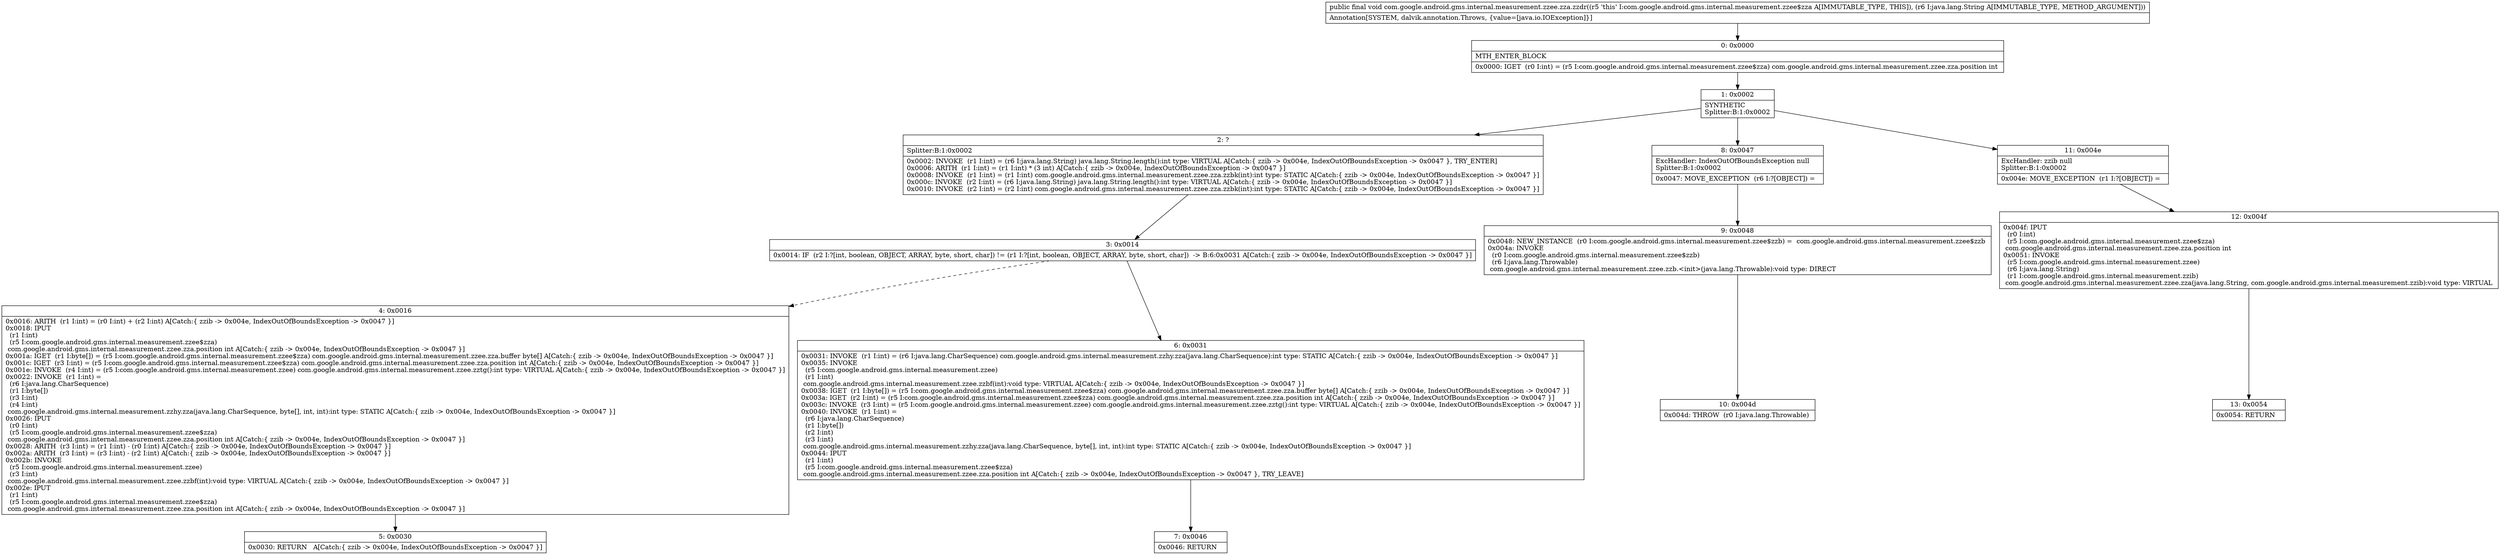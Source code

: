digraph "CFG forcom.google.android.gms.internal.measurement.zzee.zza.zzdr(Ljava\/lang\/String;)V" {
Node_0 [shape=record,label="{0\:\ 0x0000|MTH_ENTER_BLOCK\l|0x0000: IGET  (r0 I:int) = (r5 I:com.google.android.gms.internal.measurement.zzee$zza) com.google.android.gms.internal.measurement.zzee.zza.position int \l}"];
Node_1 [shape=record,label="{1\:\ 0x0002|SYNTHETIC\lSplitter:B:1:0x0002\l}"];
Node_2 [shape=record,label="{2\:\ ?|Splitter:B:1:0x0002\l|0x0002: INVOKE  (r1 I:int) = (r6 I:java.lang.String) java.lang.String.length():int type: VIRTUAL A[Catch:\{ zzib \-\> 0x004e, IndexOutOfBoundsException \-\> 0x0047 \}, TRY_ENTER]\l0x0006: ARITH  (r1 I:int) = (r1 I:int) * (3 int) A[Catch:\{ zzib \-\> 0x004e, IndexOutOfBoundsException \-\> 0x0047 \}]\l0x0008: INVOKE  (r1 I:int) = (r1 I:int) com.google.android.gms.internal.measurement.zzee.zza.zzbk(int):int type: STATIC A[Catch:\{ zzib \-\> 0x004e, IndexOutOfBoundsException \-\> 0x0047 \}]\l0x000c: INVOKE  (r2 I:int) = (r6 I:java.lang.String) java.lang.String.length():int type: VIRTUAL A[Catch:\{ zzib \-\> 0x004e, IndexOutOfBoundsException \-\> 0x0047 \}]\l0x0010: INVOKE  (r2 I:int) = (r2 I:int) com.google.android.gms.internal.measurement.zzee.zza.zzbk(int):int type: STATIC A[Catch:\{ zzib \-\> 0x004e, IndexOutOfBoundsException \-\> 0x0047 \}]\l}"];
Node_3 [shape=record,label="{3\:\ 0x0014|0x0014: IF  (r2 I:?[int, boolean, OBJECT, ARRAY, byte, short, char]) != (r1 I:?[int, boolean, OBJECT, ARRAY, byte, short, char])  \-\> B:6:0x0031 A[Catch:\{ zzib \-\> 0x004e, IndexOutOfBoundsException \-\> 0x0047 \}]\l}"];
Node_4 [shape=record,label="{4\:\ 0x0016|0x0016: ARITH  (r1 I:int) = (r0 I:int) + (r2 I:int) A[Catch:\{ zzib \-\> 0x004e, IndexOutOfBoundsException \-\> 0x0047 \}]\l0x0018: IPUT  \l  (r1 I:int)\l  (r5 I:com.google.android.gms.internal.measurement.zzee$zza)\l com.google.android.gms.internal.measurement.zzee.zza.position int A[Catch:\{ zzib \-\> 0x004e, IndexOutOfBoundsException \-\> 0x0047 \}]\l0x001a: IGET  (r1 I:byte[]) = (r5 I:com.google.android.gms.internal.measurement.zzee$zza) com.google.android.gms.internal.measurement.zzee.zza.buffer byte[] A[Catch:\{ zzib \-\> 0x004e, IndexOutOfBoundsException \-\> 0x0047 \}]\l0x001c: IGET  (r3 I:int) = (r5 I:com.google.android.gms.internal.measurement.zzee$zza) com.google.android.gms.internal.measurement.zzee.zza.position int A[Catch:\{ zzib \-\> 0x004e, IndexOutOfBoundsException \-\> 0x0047 \}]\l0x001e: INVOKE  (r4 I:int) = (r5 I:com.google.android.gms.internal.measurement.zzee) com.google.android.gms.internal.measurement.zzee.zztg():int type: VIRTUAL A[Catch:\{ zzib \-\> 0x004e, IndexOutOfBoundsException \-\> 0x0047 \}]\l0x0022: INVOKE  (r1 I:int) = \l  (r6 I:java.lang.CharSequence)\l  (r1 I:byte[])\l  (r3 I:int)\l  (r4 I:int)\l com.google.android.gms.internal.measurement.zzhy.zza(java.lang.CharSequence, byte[], int, int):int type: STATIC A[Catch:\{ zzib \-\> 0x004e, IndexOutOfBoundsException \-\> 0x0047 \}]\l0x0026: IPUT  \l  (r0 I:int)\l  (r5 I:com.google.android.gms.internal.measurement.zzee$zza)\l com.google.android.gms.internal.measurement.zzee.zza.position int A[Catch:\{ zzib \-\> 0x004e, IndexOutOfBoundsException \-\> 0x0047 \}]\l0x0028: ARITH  (r3 I:int) = (r1 I:int) \- (r0 I:int) A[Catch:\{ zzib \-\> 0x004e, IndexOutOfBoundsException \-\> 0x0047 \}]\l0x002a: ARITH  (r3 I:int) = (r3 I:int) \- (r2 I:int) A[Catch:\{ zzib \-\> 0x004e, IndexOutOfBoundsException \-\> 0x0047 \}]\l0x002b: INVOKE  \l  (r5 I:com.google.android.gms.internal.measurement.zzee)\l  (r3 I:int)\l com.google.android.gms.internal.measurement.zzee.zzbf(int):void type: VIRTUAL A[Catch:\{ zzib \-\> 0x004e, IndexOutOfBoundsException \-\> 0x0047 \}]\l0x002e: IPUT  \l  (r1 I:int)\l  (r5 I:com.google.android.gms.internal.measurement.zzee$zza)\l com.google.android.gms.internal.measurement.zzee.zza.position int A[Catch:\{ zzib \-\> 0x004e, IndexOutOfBoundsException \-\> 0x0047 \}]\l}"];
Node_5 [shape=record,label="{5\:\ 0x0030|0x0030: RETURN   A[Catch:\{ zzib \-\> 0x004e, IndexOutOfBoundsException \-\> 0x0047 \}]\l}"];
Node_6 [shape=record,label="{6\:\ 0x0031|0x0031: INVOKE  (r1 I:int) = (r6 I:java.lang.CharSequence) com.google.android.gms.internal.measurement.zzhy.zza(java.lang.CharSequence):int type: STATIC A[Catch:\{ zzib \-\> 0x004e, IndexOutOfBoundsException \-\> 0x0047 \}]\l0x0035: INVOKE  \l  (r5 I:com.google.android.gms.internal.measurement.zzee)\l  (r1 I:int)\l com.google.android.gms.internal.measurement.zzee.zzbf(int):void type: VIRTUAL A[Catch:\{ zzib \-\> 0x004e, IndexOutOfBoundsException \-\> 0x0047 \}]\l0x0038: IGET  (r1 I:byte[]) = (r5 I:com.google.android.gms.internal.measurement.zzee$zza) com.google.android.gms.internal.measurement.zzee.zza.buffer byte[] A[Catch:\{ zzib \-\> 0x004e, IndexOutOfBoundsException \-\> 0x0047 \}]\l0x003a: IGET  (r2 I:int) = (r5 I:com.google.android.gms.internal.measurement.zzee$zza) com.google.android.gms.internal.measurement.zzee.zza.position int A[Catch:\{ zzib \-\> 0x004e, IndexOutOfBoundsException \-\> 0x0047 \}]\l0x003c: INVOKE  (r3 I:int) = (r5 I:com.google.android.gms.internal.measurement.zzee) com.google.android.gms.internal.measurement.zzee.zztg():int type: VIRTUAL A[Catch:\{ zzib \-\> 0x004e, IndexOutOfBoundsException \-\> 0x0047 \}]\l0x0040: INVOKE  (r1 I:int) = \l  (r6 I:java.lang.CharSequence)\l  (r1 I:byte[])\l  (r2 I:int)\l  (r3 I:int)\l com.google.android.gms.internal.measurement.zzhy.zza(java.lang.CharSequence, byte[], int, int):int type: STATIC A[Catch:\{ zzib \-\> 0x004e, IndexOutOfBoundsException \-\> 0x0047 \}]\l0x0044: IPUT  \l  (r1 I:int)\l  (r5 I:com.google.android.gms.internal.measurement.zzee$zza)\l com.google.android.gms.internal.measurement.zzee.zza.position int A[Catch:\{ zzib \-\> 0x004e, IndexOutOfBoundsException \-\> 0x0047 \}, TRY_LEAVE]\l}"];
Node_7 [shape=record,label="{7\:\ 0x0046|0x0046: RETURN   \l}"];
Node_8 [shape=record,label="{8\:\ 0x0047|ExcHandler: IndexOutOfBoundsException null\lSplitter:B:1:0x0002\l|0x0047: MOVE_EXCEPTION  (r6 I:?[OBJECT]) =  \l}"];
Node_9 [shape=record,label="{9\:\ 0x0048|0x0048: NEW_INSTANCE  (r0 I:com.google.android.gms.internal.measurement.zzee$zzb) =  com.google.android.gms.internal.measurement.zzee$zzb \l0x004a: INVOKE  \l  (r0 I:com.google.android.gms.internal.measurement.zzee$zzb)\l  (r6 I:java.lang.Throwable)\l com.google.android.gms.internal.measurement.zzee.zzb.\<init\>(java.lang.Throwable):void type: DIRECT \l}"];
Node_10 [shape=record,label="{10\:\ 0x004d|0x004d: THROW  (r0 I:java.lang.Throwable) \l}"];
Node_11 [shape=record,label="{11\:\ 0x004e|ExcHandler: zzib null\lSplitter:B:1:0x0002\l|0x004e: MOVE_EXCEPTION  (r1 I:?[OBJECT]) =  \l}"];
Node_12 [shape=record,label="{12\:\ 0x004f|0x004f: IPUT  \l  (r0 I:int)\l  (r5 I:com.google.android.gms.internal.measurement.zzee$zza)\l com.google.android.gms.internal.measurement.zzee.zza.position int \l0x0051: INVOKE  \l  (r5 I:com.google.android.gms.internal.measurement.zzee)\l  (r6 I:java.lang.String)\l  (r1 I:com.google.android.gms.internal.measurement.zzib)\l com.google.android.gms.internal.measurement.zzee.zza(java.lang.String, com.google.android.gms.internal.measurement.zzib):void type: VIRTUAL \l}"];
Node_13 [shape=record,label="{13\:\ 0x0054|0x0054: RETURN   \l}"];
MethodNode[shape=record,label="{public final void com.google.android.gms.internal.measurement.zzee.zza.zzdr((r5 'this' I:com.google.android.gms.internal.measurement.zzee$zza A[IMMUTABLE_TYPE, THIS]), (r6 I:java.lang.String A[IMMUTABLE_TYPE, METHOD_ARGUMENT]))  | Annotation[SYSTEM, dalvik.annotation.Throws, \{value=[java.io.IOException]\}]\l}"];
MethodNode -> Node_0;
Node_0 -> Node_1;
Node_1 -> Node_2;
Node_1 -> Node_11;
Node_1 -> Node_8;
Node_2 -> Node_3;
Node_3 -> Node_4[style=dashed];
Node_3 -> Node_6;
Node_4 -> Node_5;
Node_6 -> Node_7;
Node_8 -> Node_9;
Node_9 -> Node_10;
Node_11 -> Node_12;
Node_12 -> Node_13;
}

